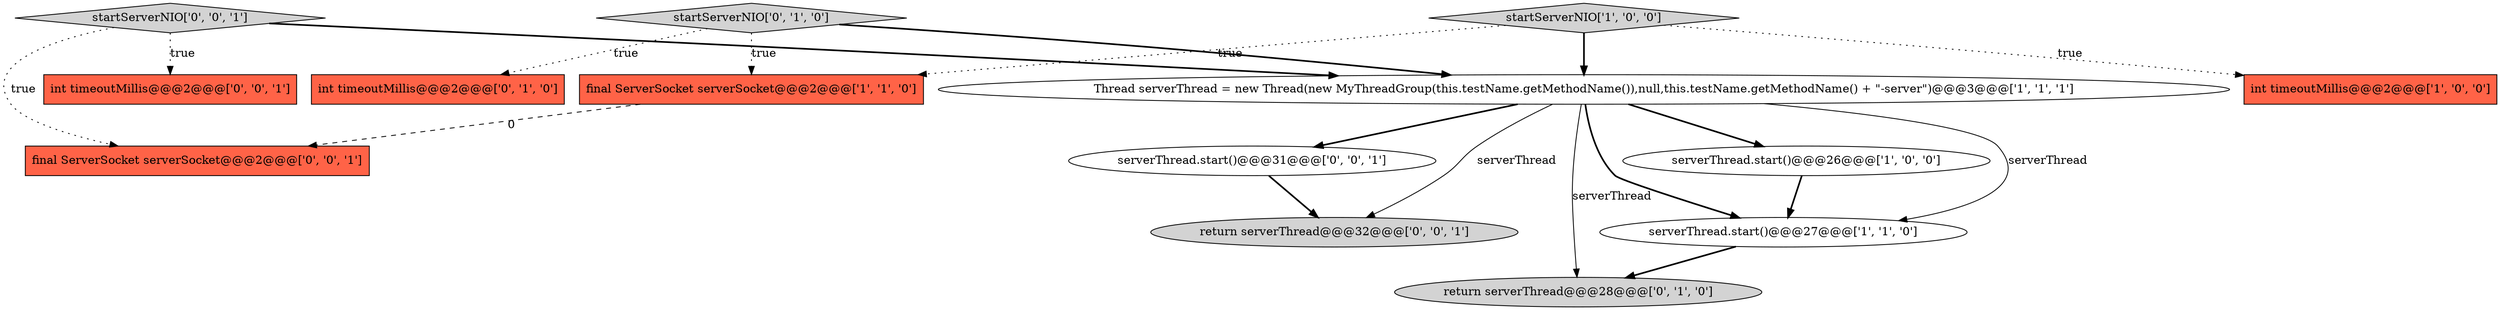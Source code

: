 digraph {
12 [style = filled, label = "int timeoutMillis@@@2@@@['0', '0', '1']", fillcolor = tomato, shape = box image = "AAA0AAABBB3BBB"];
8 [style = filled, label = "startServerNIO['0', '1', '0']", fillcolor = lightgray, shape = diamond image = "AAA0AAABBB2BBB"];
2 [style = filled, label = "Thread serverThread = new Thread(new MyThreadGroup(this.testName.getMethodName()),null,this.testName.getMethodName() + \"-server\")@@@3@@@['1', '1', '1']", fillcolor = white, shape = ellipse image = "AAA0AAABBB1BBB"];
6 [style = filled, label = "int timeoutMillis@@@2@@@['0', '1', '0']", fillcolor = tomato, shape = box image = "AAA0AAABBB2BBB"];
11 [style = filled, label = "return serverThread@@@32@@@['0', '0', '1']", fillcolor = lightgray, shape = ellipse image = "AAA0AAABBB3BBB"];
7 [style = filled, label = "return serverThread@@@28@@@['0', '1', '0']", fillcolor = lightgray, shape = ellipse image = "AAA0AAABBB2BBB"];
13 [style = filled, label = "final ServerSocket serverSocket@@@2@@@['0', '0', '1']", fillcolor = tomato, shape = box image = "AAA0AAABBB3BBB"];
0 [style = filled, label = "serverThread.start()@@@27@@@['1', '1', '0']", fillcolor = white, shape = ellipse image = "AAA0AAABBB1BBB"];
1 [style = filled, label = "startServerNIO['1', '0', '0']", fillcolor = lightgray, shape = diamond image = "AAA0AAABBB1BBB"];
10 [style = filled, label = "serverThread.start()@@@31@@@['0', '0', '1']", fillcolor = white, shape = ellipse image = "AAA0AAABBB3BBB"];
5 [style = filled, label = "final ServerSocket serverSocket@@@2@@@['1', '1', '0']", fillcolor = tomato, shape = box image = "AAA0AAABBB1BBB"];
4 [style = filled, label = "int timeoutMillis@@@2@@@['1', '0', '0']", fillcolor = tomato, shape = box image = "AAA0AAABBB1BBB"];
9 [style = filled, label = "startServerNIO['0', '0', '1']", fillcolor = lightgray, shape = diamond image = "AAA0AAABBB3BBB"];
3 [style = filled, label = "serverThread.start()@@@26@@@['1', '0', '0']", fillcolor = white, shape = ellipse image = "AAA0AAABBB1BBB"];
2->7 [style = solid, label="serverThread"];
8->6 [style = dotted, label="true"];
9->13 [style = dotted, label="true"];
2->0 [style = bold, label=""];
9->2 [style = bold, label=""];
8->2 [style = bold, label=""];
2->0 [style = solid, label="serverThread"];
2->11 [style = solid, label="serverThread"];
9->12 [style = dotted, label="true"];
5->13 [style = dashed, label="0"];
2->10 [style = bold, label=""];
10->11 [style = bold, label=""];
1->5 [style = dotted, label="true"];
3->0 [style = bold, label=""];
1->4 [style = dotted, label="true"];
1->2 [style = bold, label=""];
0->7 [style = bold, label=""];
2->3 [style = bold, label=""];
8->5 [style = dotted, label="true"];
}
